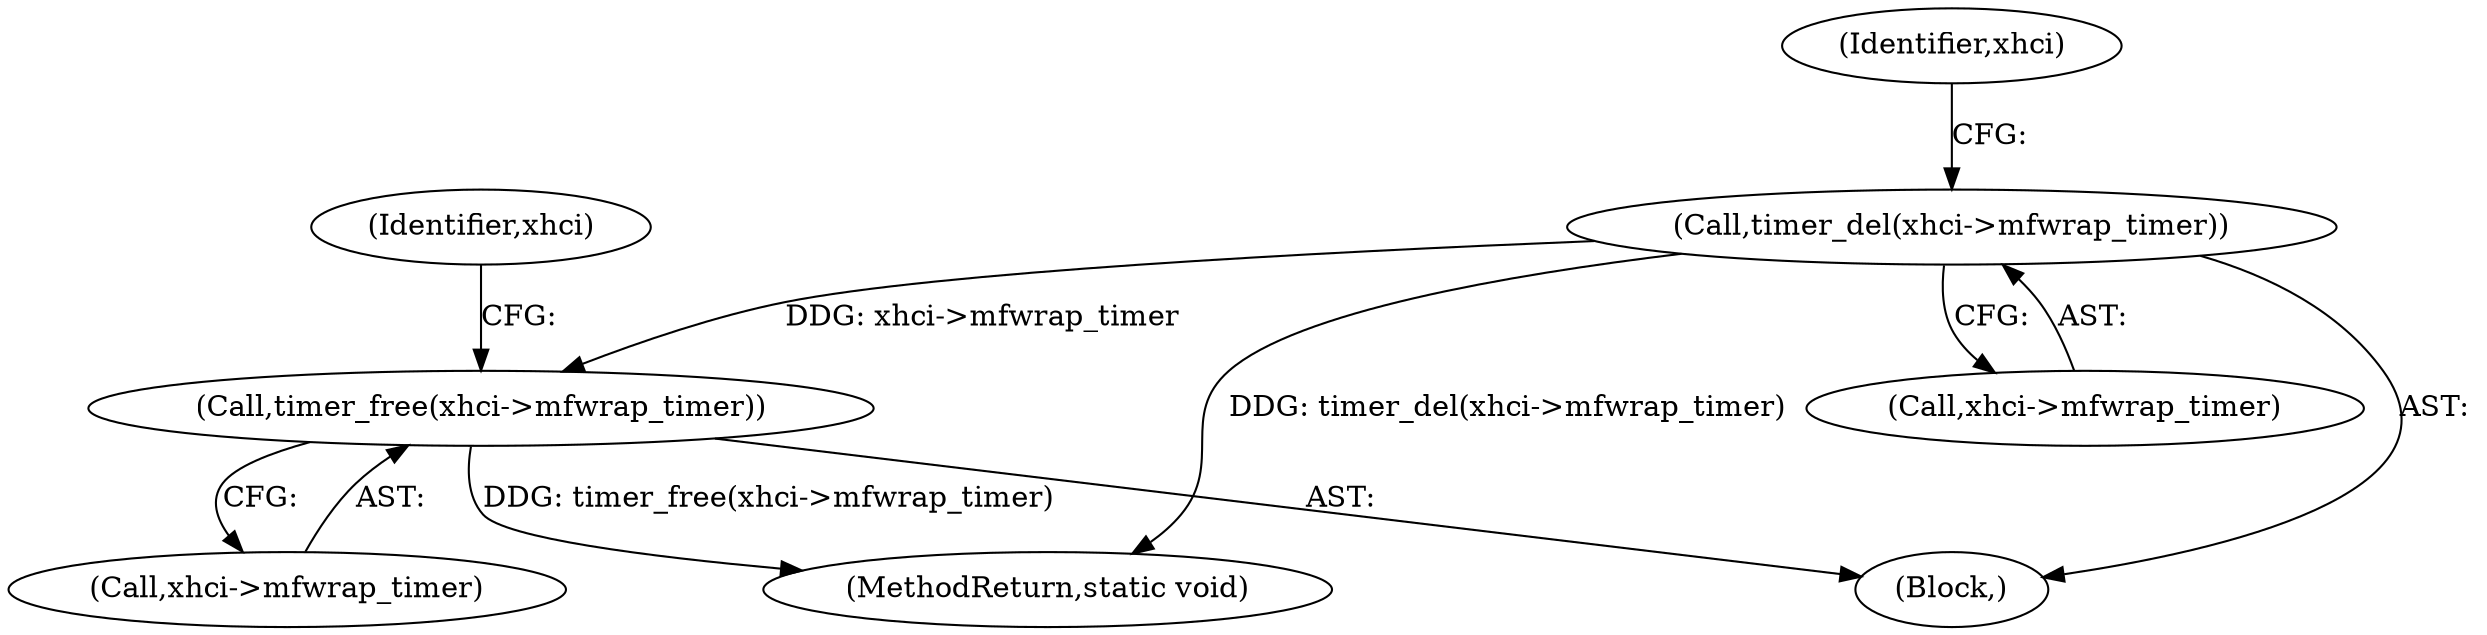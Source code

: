 digraph "0_qemu_b53dd4495ced2432a0b652ea895e651d07336f7e@pointer" {
"1000133" [label="(Call,timer_del(xhci->mfwrap_timer))"];
"1000137" [label="(Call,timer_free(xhci->mfwrap_timer))"];
"1000138" [label="(Call,xhci->mfwrap_timer)"];
"1000139" [label="(Identifier,xhci)"];
"1000132" [label="(Block,)"];
"1000137" [label="(Call,timer_free(xhci->mfwrap_timer))"];
"1000143" [label="(Identifier,xhci)"];
"1000133" [label="(Call,timer_del(xhci->mfwrap_timer))"];
"1000134" [label="(Call,xhci->mfwrap_timer)"];
"1000245" [label="(MethodReturn,static void)"];
"1000133" -> "1000132"  [label="AST: "];
"1000133" -> "1000134"  [label="CFG: "];
"1000134" -> "1000133"  [label="AST: "];
"1000139" -> "1000133"  [label="CFG: "];
"1000133" -> "1000245"  [label="DDG: timer_del(xhci->mfwrap_timer)"];
"1000133" -> "1000137"  [label="DDG: xhci->mfwrap_timer"];
"1000137" -> "1000132"  [label="AST: "];
"1000137" -> "1000138"  [label="CFG: "];
"1000138" -> "1000137"  [label="AST: "];
"1000143" -> "1000137"  [label="CFG: "];
"1000137" -> "1000245"  [label="DDG: timer_free(xhci->mfwrap_timer)"];
}

